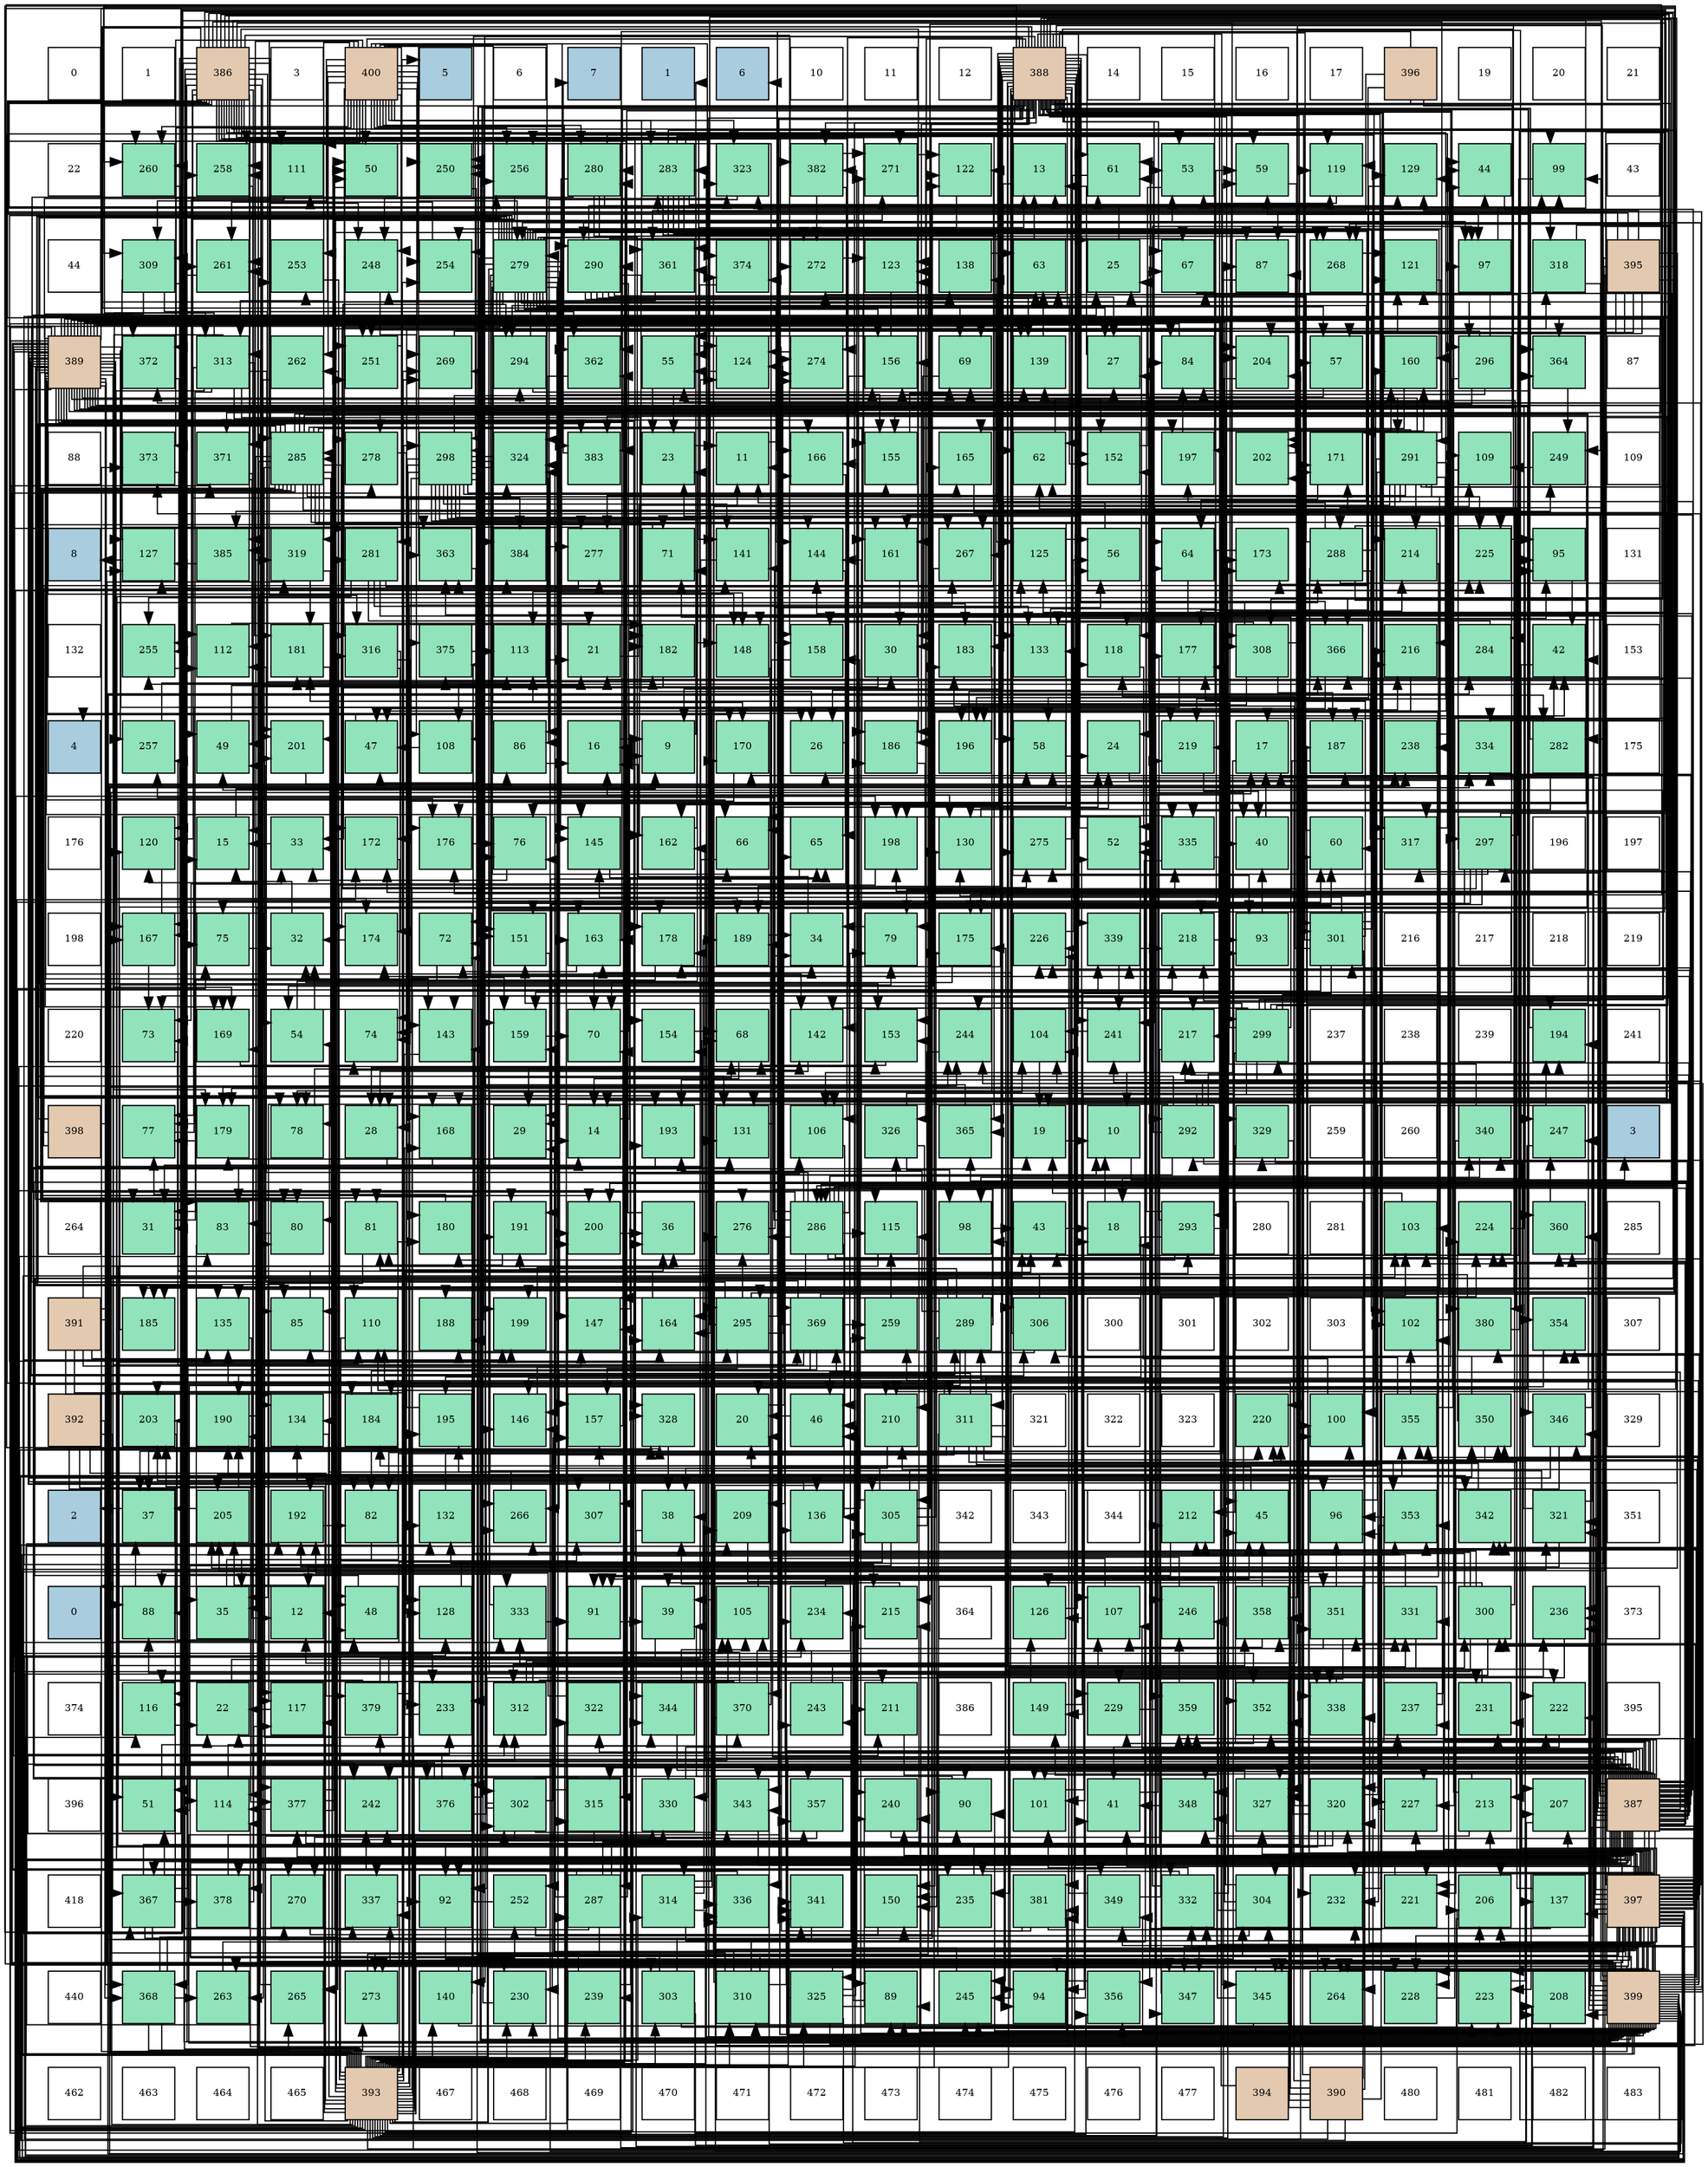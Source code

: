 digraph layout{
 rankdir=TB;
 splines=ortho;
 node [style=filled shape=square fixedsize=true width=0.6];
0[label="0", fontsize=8, fillcolor="#ffffff"];
1[label="1", fontsize=8, fillcolor="#ffffff"];
2[label="386", fontsize=8, fillcolor="#e3c9af"];
3[label="3", fontsize=8, fillcolor="#ffffff"];
4[label="400", fontsize=8, fillcolor="#e3c9af"];
5[label="5", fontsize=8, fillcolor="#a9ccde"];
6[label="6", fontsize=8, fillcolor="#ffffff"];
7[label="7", fontsize=8, fillcolor="#a9ccde"];
8[label="1", fontsize=8, fillcolor="#a9ccde"];
9[label="6", fontsize=8, fillcolor="#a9ccde"];
10[label="10", fontsize=8, fillcolor="#ffffff"];
11[label="11", fontsize=8, fillcolor="#ffffff"];
12[label="12", fontsize=8, fillcolor="#ffffff"];
13[label="388", fontsize=8, fillcolor="#e3c9af"];
14[label="14", fontsize=8, fillcolor="#ffffff"];
15[label="15", fontsize=8, fillcolor="#ffffff"];
16[label="16", fontsize=8, fillcolor="#ffffff"];
17[label="17", fontsize=8, fillcolor="#ffffff"];
18[label="396", fontsize=8, fillcolor="#e3c9af"];
19[label="19", fontsize=8, fillcolor="#ffffff"];
20[label="20", fontsize=8, fillcolor="#ffffff"];
21[label="21", fontsize=8, fillcolor="#ffffff"];
22[label="22", fontsize=8, fillcolor="#ffffff"];
23[label="260", fontsize=8, fillcolor="#91e3bb"];
24[label="258", fontsize=8, fillcolor="#91e3bb"];
25[label="111", fontsize=8, fillcolor="#91e3bb"];
26[label="50", fontsize=8, fillcolor="#91e3bb"];
27[label="250", fontsize=8, fillcolor="#91e3bb"];
28[label="256", fontsize=8, fillcolor="#91e3bb"];
29[label="280", fontsize=8, fillcolor="#91e3bb"];
30[label="283", fontsize=8, fillcolor="#91e3bb"];
31[label="323", fontsize=8, fillcolor="#91e3bb"];
32[label="382", fontsize=8, fillcolor="#91e3bb"];
33[label="271", fontsize=8, fillcolor="#91e3bb"];
34[label="122", fontsize=8, fillcolor="#91e3bb"];
35[label="13", fontsize=8, fillcolor="#91e3bb"];
36[label="61", fontsize=8, fillcolor="#91e3bb"];
37[label="53", fontsize=8, fillcolor="#91e3bb"];
38[label="59", fontsize=8, fillcolor="#91e3bb"];
39[label="119", fontsize=8, fillcolor="#91e3bb"];
40[label="129", fontsize=8, fillcolor="#91e3bb"];
41[label="44", fontsize=8, fillcolor="#91e3bb"];
42[label="99", fontsize=8, fillcolor="#91e3bb"];
43[label="43", fontsize=8, fillcolor="#ffffff"];
44[label="44", fontsize=8, fillcolor="#ffffff"];
45[label="309", fontsize=8, fillcolor="#91e3bb"];
46[label="261", fontsize=8, fillcolor="#91e3bb"];
47[label="253", fontsize=8, fillcolor="#91e3bb"];
48[label="248", fontsize=8, fillcolor="#91e3bb"];
49[label="254", fontsize=8, fillcolor="#91e3bb"];
50[label="279", fontsize=8, fillcolor="#91e3bb"];
51[label="290", fontsize=8, fillcolor="#91e3bb"];
52[label="361", fontsize=8, fillcolor="#91e3bb"];
53[label="374", fontsize=8, fillcolor="#91e3bb"];
54[label="272", fontsize=8, fillcolor="#91e3bb"];
55[label="123", fontsize=8, fillcolor="#91e3bb"];
56[label="138", fontsize=8, fillcolor="#91e3bb"];
57[label="63", fontsize=8, fillcolor="#91e3bb"];
58[label="25", fontsize=8, fillcolor="#91e3bb"];
59[label="67", fontsize=8, fillcolor="#91e3bb"];
60[label="87", fontsize=8, fillcolor="#91e3bb"];
61[label="268", fontsize=8, fillcolor="#91e3bb"];
62[label="121", fontsize=8, fillcolor="#91e3bb"];
63[label="97", fontsize=8, fillcolor="#91e3bb"];
64[label="318", fontsize=8, fillcolor="#91e3bb"];
65[label="395", fontsize=8, fillcolor="#e3c9af"];
66[label="389", fontsize=8, fillcolor="#e3c9af"];
67[label="372", fontsize=8, fillcolor="#91e3bb"];
68[label="313", fontsize=8, fillcolor="#91e3bb"];
69[label="262", fontsize=8, fillcolor="#91e3bb"];
70[label="251", fontsize=8, fillcolor="#91e3bb"];
71[label="269", fontsize=8, fillcolor="#91e3bb"];
72[label="294", fontsize=8, fillcolor="#91e3bb"];
73[label="362", fontsize=8, fillcolor="#91e3bb"];
74[label="55", fontsize=8, fillcolor="#91e3bb"];
75[label="124", fontsize=8, fillcolor="#91e3bb"];
76[label="274", fontsize=8, fillcolor="#91e3bb"];
77[label="156", fontsize=8, fillcolor="#91e3bb"];
78[label="69", fontsize=8, fillcolor="#91e3bb"];
79[label="139", fontsize=8, fillcolor="#91e3bb"];
80[label="27", fontsize=8, fillcolor="#91e3bb"];
81[label="84", fontsize=8, fillcolor="#91e3bb"];
82[label="204", fontsize=8, fillcolor="#91e3bb"];
83[label="57", fontsize=8, fillcolor="#91e3bb"];
84[label="160", fontsize=8, fillcolor="#91e3bb"];
85[label="296", fontsize=8, fillcolor="#91e3bb"];
86[label="364", fontsize=8, fillcolor="#91e3bb"];
87[label="87", fontsize=8, fillcolor="#ffffff"];
88[label="88", fontsize=8, fillcolor="#ffffff"];
89[label="373", fontsize=8, fillcolor="#91e3bb"];
90[label="371", fontsize=8, fillcolor="#91e3bb"];
91[label="285", fontsize=8, fillcolor="#91e3bb"];
92[label="278", fontsize=8, fillcolor="#91e3bb"];
93[label="298", fontsize=8, fillcolor="#91e3bb"];
94[label="324", fontsize=8, fillcolor="#91e3bb"];
95[label="383", fontsize=8, fillcolor="#91e3bb"];
96[label="23", fontsize=8, fillcolor="#91e3bb"];
97[label="11", fontsize=8, fillcolor="#91e3bb"];
98[label="166", fontsize=8, fillcolor="#91e3bb"];
99[label="155", fontsize=8, fillcolor="#91e3bb"];
100[label="165", fontsize=8, fillcolor="#91e3bb"];
101[label="62", fontsize=8, fillcolor="#91e3bb"];
102[label="152", fontsize=8, fillcolor="#91e3bb"];
103[label="197", fontsize=8, fillcolor="#91e3bb"];
104[label="202", fontsize=8, fillcolor="#91e3bb"];
105[label="171", fontsize=8, fillcolor="#91e3bb"];
106[label="291", fontsize=8, fillcolor="#91e3bb"];
107[label="109", fontsize=8, fillcolor="#91e3bb"];
108[label="249", fontsize=8, fillcolor="#91e3bb"];
109[label="109", fontsize=8, fillcolor="#ffffff"];
110[label="8", fontsize=8, fillcolor="#a9ccde"];
111[label="127", fontsize=8, fillcolor="#91e3bb"];
112[label="385", fontsize=8, fillcolor="#91e3bb"];
113[label="319", fontsize=8, fillcolor="#91e3bb"];
114[label="281", fontsize=8, fillcolor="#91e3bb"];
115[label="363", fontsize=8, fillcolor="#91e3bb"];
116[label="384", fontsize=8, fillcolor="#91e3bb"];
117[label="277", fontsize=8, fillcolor="#91e3bb"];
118[label="71", fontsize=8, fillcolor="#91e3bb"];
119[label="141", fontsize=8, fillcolor="#91e3bb"];
120[label="144", fontsize=8, fillcolor="#91e3bb"];
121[label="161", fontsize=8, fillcolor="#91e3bb"];
122[label="267", fontsize=8, fillcolor="#91e3bb"];
123[label="125", fontsize=8, fillcolor="#91e3bb"];
124[label="56", fontsize=8, fillcolor="#91e3bb"];
125[label="64", fontsize=8, fillcolor="#91e3bb"];
126[label="173", fontsize=8, fillcolor="#91e3bb"];
127[label="288", fontsize=8, fillcolor="#91e3bb"];
128[label="214", fontsize=8, fillcolor="#91e3bb"];
129[label="225", fontsize=8, fillcolor="#91e3bb"];
130[label="95", fontsize=8, fillcolor="#91e3bb"];
131[label="131", fontsize=8, fillcolor="#ffffff"];
132[label="132", fontsize=8, fillcolor="#ffffff"];
133[label="255", fontsize=8, fillcolor="#91e3bb"];
134[label="112", fontsize=8, fillcolor="#91e3bb"];
135[label="181", fontsize=8, fillcolor="#91e3bb"];
136[label="316", fontsize=8, fillcolor="#91e3bb"];
137[label="375", fontsize=8, fillcolor="#91e3bb"];
138[label="113", fontsize=8, fillcolor="#91e3bb"];
139[label="21", fontsize=8, fillcolor="#91e3bb"];
140[label="182", fontsize=8, fillcolor="#91e3bb"];
141[label="148", fontsize=8, fillcolor="#91e3bb"];
142[label="158", fontsize=8, fillcolor="#91e3bb"];
143[label="30", fontsize=8, fillcolor="#91e3bb"];
144[label="183", fontsize=8, fillcolor="#91e3bb"];
145[label="133", fontsize=8, fillcolor="#91e3bb"];
146[label="118", fontsize=8, fillcolor="#91e3bb"];
147[label="177", fontsize=8, fillcolor="#91e3bb"];
148[label="308", fontsize=8, fillcolor="#91e3bb"];
149[label="366", fontsize=8, fillcolor="#91e3bb"];
150[label="216", fontsize=8, fillcolor="#91e3bb"];
151[label="284", fontsize=8, fillcolor="#91e3bb"];
152[label="42", fontsize=8, fillcolor="#91e3bb"];
153[label="153", fontsize=8, fillcolor="#ffffff"];
154[label="4", fontsize=8, fillcolor="#a9ccde"];
155[label="257", fontsize=8, fillcolor="#91e3bb"];
156[label="49", fontsize=8, fillcolor="#91e3bb"];
157[label="201", fontsize=8, fillcolor="#91e3bb"];
158[label="47", fontsize=8, fillcolor="#91e3bb"];
159[label="108", fontsize=8, fillcolor="#91e3bb"];
160[label="86", fontsize=8, fillcolor="#91e3bb"];
161[label="16", fontsize=8, fillcolor="#91e3bb"];
162[label="9", fontsize=8, fillcolor="#91e3bb"];
163[label="170", fontsize=8, fillcolor="#91e3bb"];
164[label="26", fontsize=8, fillcolor="#91e3bb"];
165[label="186", fontsize=8, fillcolor="#91e3bb"];
166[label="196", fontsize=8, fillcolor="#91e3bb"];
167[label="58", fontsize=8, fillcolor="#91e3bb"];
168[label="24", fontsize=8, fillcolor="#91e3bb"];
169[label="219", fontsize=8, fillcolor="#91e3bb"];
170[label="17", fontsize=8, fillcolor="#91e3bb"];
171[label="187", fontsize=8, fillcolor="#91e3bb"];
172[label="238", fontsize=8, fillcolor="#91e3bb"];
173[label="334", fontsize=8, fillcolor="#91e3bb"];
174[label="282", fontsize=8, fillcolor="#91e3bb"];
175[label="175", fontsize=8, fillcolor="#ffffff"];
176[label="176", fontsize=8, fillcolor="#ffffff"];
177[label="120", fontsize=8, fillcolor="#91e3bb"];
178[label="15", fontsize=8, fillcolor="#91e3bb"];
179[label="33", fontsize=8, fillcolor="#91e3bb"];
180[label="172", fontsize=8, fillcolor="#91e3bb"];
181[label="176", fontsize=8, fillcolor="#91e3bb"];
182[label="76", fontsize=8, fillcolor="#91e3bb"];
183[label="145", fontsize=8, fillcolor="#91e3bb"];
184[label="162", fontsize=8, fillcolor="#91e3bb"];
185[label="66", fontsize=8, fillcolor="#91e3bb"];
186[label="65", fontsize=8, fillcolor="#91e3bb"];
187[label="198", fontsize=8, fillcolor="#91e3bb"];
188[label="130", fontsize=8, fillcolor="#91e3bb"];
189[label="275", fontsize=8, fillcolor="#91e3bb"];
190[label="52", fontsize=8, fillcolor="#91e3bb"];
191[label="335", fontsize=8, fillcolor="#91e3bb"];
192[label="40", fontsize=8, fillcolor="#91e3bb"];
193[label="60", fontsize=8, fillcolor="#91e3bb"];
194[label="317", fontsize=8, fillcolor="#91e3bb"];
195[label="297", fontsize=8, fillcolor="#91e3bb"];
196[label="196", fontsize=8, fillcolor="#ffffff"];
197[label="197", fontsize=8, fillcolor="#ffffff"];
198[label="198", fontsize=8, fillcolor="#ffffff"];
199[label="167", fontsize=8, fillcolor="#91e3bb"];
200[label="75", fontsize=8, fillcolor="#91e3bb"];
201[label="32", fontsize=8, fillcolor="#91e3bb"];
202[label="174", fontsize=8, fillcolor="#91e3bb"];
203[label="72", fontsize=8, fillcolor="#91e3bb"];
204[label="151", fontsize=8, fillcolor="#91e3bb"];
205[label="163", fontsize=8, fillcolor="#91e3bb"];
206[label="178", fontsize=8, fillcolor="#91e3bb"];
207[label="189", fontsize=8, fillcolor="#91e3bb"];
208[label="34", fontsize=8, fillcolor="#91e3bb"];
209[label="79", fontsize=8, fillcolor="#91e3bb"];
210[label="175", fontsize=8, fillcolor="#91e3bb"];
211[label="226", fontsize=8, fillcolor="#91e3bb"];
212[label="339", fontsize=8, fillcolor="#91e3bb"];
213[label="218", fontsize=8, fillcolor="#91e3bb"];
214[label="93", fontsize=8, fillcolor="#91e3bb"];
215[label="301", fontsize=8, fillcolor="#91e3bb"];
216[label="216", fontsize=8, fillcolor="#ffffff"];
217[label="217", fontsize=8, fillcolor="#ffffff"];
218[label="218", fontsize=8, fillcolor="#ffffff"];
219[label="219", fontsize=8, fillcolor="#ffffff"];
220[label="220", fontsize=8, fillcolor="#ffffff"];
221[label="73", fontsize=8, fillcolor="#91e3bb"];
222[label="169", fontsize=8, fillcolor="#91e3bb"];
223[label="54", fontsize=8, fillcolor="#91e3bb"];
224[label="74", fontsize=8, fillcolor="#91e3bb"];
225[label="143", fontsize=8, fillcolor="#91e3bb"];
226[label="159", fontsize=8, fillcolor="#91e3bb"];
227[label="70", fontsize=8, fillcolor="#91e3bb"];
228[label="154", fontsize=8, fillcolor="#91e3bb"];
229[label="68", fontsize=8, fillcolor="#91e3bb"];
230[label="142", fontsize=8, fillcolor="#91e3bb"];
231[label="153", fontsize=8, fillcolor="#91e3bb"];
232[label="244", fontsize=8, fillcolor="#91e3bb"];
233[label="104", fontsize=8, fillcolor="#91e3bb"];
234[label="241", fontsize=8, fillcolor="#91e3bb"];
235[label="217", fontsize=8, fillcolor="#91e3bb"];
236[label="299", fontsize=8, fillcolor="#91e3bb"];
237[label="237", fontsize=8, fillcolor="#ffffff"];
238[label="238", fontsize=8, fillcolor="#ffffff"];
239[label="239", fontsize=8, fillcolor="#ffffff"];
240[label="194", fontsize=8, fillcolor="#91e3bb"];
241[label="241", fontsize=8, fillcolor="#ffffff"];
242[label="398", fontsize=8, fillcolor="#e3c9af"];
243[label="77", fontsize=8, fillcolor="#91e3bb"];
244[label="179", fontsize=8, fillcolor="#91e3bb"];
245[label="78", fontsize=8, fillcolor="#91e3bb"];
246[label="28", fontsize=8, fillcolor="#91e3bb"];
247[label="168", fontsize=8, fillcolor="#91e3bb"];
248[label="29", fontsize=8, fillcolor="#91e3bb"];
249[label="14", fontsize=8, fillcolor="#91e3bb"];
250[label="193", fontsize=8, fillcolor="#91e3bb"];
251[label="131", fontsize=8, fillcolor="#91e3bb"];
252[label="106", fontsize=8, fillcolor="#91e3bb"];
253[label="326", fontsize=8, fillcolor="#91e3bb"];
254[label="365", fontsize=8, fillcolor="#91e3bb"];
255[label="19", fontsize=8, fillcolor="#91e3bb"];
256[label="10", fontsize=8, fillcolor="#91e3bb"];
257[label="292", fontsize=8, fillcolor="#91e3bb"];
258[label="329", fontsize=8, fillcolor="#91e3bb"];
259[label="259", fontsize=8, fillcolor="#ffffff"];
260[label="260", fontsize=8, fillcolor="#ffffff"];
261[label="340", fontsize=8, fillcolor="#91e3bb"];
262[label="247", fontsize=8, fillcolor="#91e3bb"];
263[label="3", fontsize=8, fillcolor="#a9ccde"];
264[label="264", fontsize=8, fillcolor="#ffffff"];
265[label="31", fontsize=8, fillcolor="#91e3bb"];
266[label="83", fontsize=8, fillcolor="#91e3bb"];
267[label="80", fontsize=8, fillcolor="#91e3bb"];
268[label="81", fontsize=8, fillcolor="#91e3bb"];
269[label="180", fontsize=8, fillcolor="#91e3bb"];
270[label="191", fontsize=8, fillcolor="#91e3bb"];
271[label="200", fontsize=8, fillcolor="#91e3bb"];
272[label="36", fontsize=8, fillcolor="#91e3bb"];
273[label="276", fontsize=8, fillcolor="#91e3bb"];
274[label="286", fontsize=8, fillcolor="#91e3bb"];
275[label="115", fontsize=8, fillcolor="#91e3bb"];
276[label="98", fontsize=8, fillcolor="#91e3bb"];
277[label="43", fontsize=8, fillcolor="#91e3bb"];
278[label="18", fontsize=8, fillcolor="#91e3bb"];
279[label="293", fontsize=8, fillcolor="#91e3bb"];
280[label="280", fontsize=8, fillcolor="#ffffff"];
281[label="281", fontsize=8, fillcolor="#ffffff"];
282[label="103", fontsize=8, fillcolor="#91e3bb"];
283[label="224", fontsize=8, fillcolor="#91e3bb"];
284[label="360", fontsize=8, fillcolor="#91e3bb"];
285[label="285", fontsize=8, fillcolor="#ffffff"];
286[label="391", fontsize=8, fillcolor="#e3c9af"];
287[label="185", fontsize=8, fillcolor="#91e3bb"];
288[label="135", fontsize=8, fillcolor="#91e3bb"];
289[label="85", fontsize=8, fillcolor="#91e3bb"];
290[label="110", fontsize=8, fillcolor="#91e3bb"];
291[label="188", fontsize=8, fillcolor="#91e3bb"];
292[label="199", fontsize=8, fillcolor="#91e3bb"];
293[label="147", fontsize=8, fillcolor="#91e3bb"];
294[label="164", fontsize=8, fillcolor="#91e3bb"];
295[label="295", fontsize=8, fillcolor="#91e3bb"];
296[label="369", fontsize=8, fillcolor="#91e3bb"];
297[label="259", fontsize=8, fillcolor="#91e3bb"];
298[label="289", fontsize=8, fillcolor="#91e3bb"];
299[label="306", fontsize=8, fillcolor="#91e3bb"];
300[label="300", fontsize=8, fillcolor="#ffffff"];
301[label="301", fontsize=8, fillcolor="#ffffff"];
302[label="302", fontsize=8, fillcolor="#ffffff"];
303[label="303", fontsize=8, fillcolor="#ffffff"];
304[label="102", fontsize=8, fillcolor="#91e3bb"];
305[label="380", fontsize=8, fillcolor="#91e3bb"];
306[label="354", fontsize=8, fillcolor="#91e3bb"];
307[label="307", fontsize=8, fillcolor="#ffffff"];
308[label="392", fontsize=8, fillcolor="#e3c9af"];
309[label="203", fontsize=8, fillcolor="#91e3bb"];
310[label="190", fontsize=8, fillcolor="#91e3bb"];
311[label="134", fontsize=8, fillcolor="#91e3bb"];
312[label="184", fontsize=8, fillcolor="#91e3bb"];
313[label="195", fontsize=8, fillcolor="#91e3bb"];
314[label="146", fontsize=8, fillcolor="#91e3bb"];
315[label="157", fontsize=8, fillcolor="#91e3bb"];
316[label="328", fontsize=8, fillcolor="#91e3bb"];
317[label="20", fontsize=8, fillcolor="#91e3bb"];
318[label="46", fontsize=8, fillcolor="#91e3bb"];
319[label="210", fontsize=8, fillcolor="#91e3bb"];
320[label="311", fontsize=8, fillcolor="#91e3bb"];
321[label="321", fontsize=8, fillcolor="#ffffff"];
322[label="322", fontsize=8, fillcolor="#ffffff"];
323[label="323", fontsize=8, fillcolor="#ffffff"];
324[label="220", fontsize=8, fillcolor="#91e3bb"];
325[label="100", fontsize=8, fillcolor="#91e3bb"];
326[label="355", fontsize=8, fillcolor="#91e3bb"];
327[label="350", fontsize=8, fillcolor="#91e3bb"];
328[label="346", fontsize=8, fillcolor="#91e3bb"];
329[label="329", fontsize=8, fillcolor="#ffffff"];
330[label="2", fontsize=8, fillcolor="#a9ccde"];
331[label="37", fontsize=8, fillcolor="#91e3bb"];
332[label="205", fontsize=8, fillcolor="#91e3bb"];
333[label="192", fontsize=8, fillcolor="#91e3bb"];
334[label="82", fontsize=8, fillcolor="#91e3bb"];
335[label="132", fontsize=8, fillcolor="#91e3bb"];
336[label="266", fontsize=8, fillcolor="#91e3bb"];
337[label="307", fontsize=8, fillcolor="#91e3bb"];
338[label="38", fontsize=8, fillcolor="#91e3bb"];
339[label="209", fontsize=8, fillcolor="#91e3bb"];
340[label="136", fontsize=8, fillcolor="#91e3bb"];
341[label="305", fontsize=8, fillcolor="#91e3bb"];
342[label="342", fontsize=8, fillcolor="#ffffff"];
343[label="343", fontsize=8, fillcolor="#ffffff"];
344[label="344", fontsize=8, fillcolor="#ffffff"];
345[label="212", fontsize=8, fillcolor="#91e3bb"];
346[label="45", fontsize=8, fillcolor="#91e3bb"];
347[label="96", fontsize=8, fillcolor="#91e3bb"];
348[label="353", fontsize=8, fillcolor="#91e3bb"];
349[label="342", fontsize=8, fillcolor="#91e3bb"];
350[label="321", fontsize=8, fillcolor="#91e3bb"];
351[label="351", fontsize=8, fillcolor="#ffffff"];
352[label="0", fontsize=8, fillcolor="#a9ccde"];
353[label="88", fontsize=8, fillcolor="#91e3bb"];
354[label="35", fontsize=8, fillcolor="#91e3bb"];
355[label="12", fontsize=8, fillcolor="#91e3bb"];
356[label="48", fontsize=8, fillcolor="#91e3bb"];
357[label="128", fontsize=8, fillcolor="#91e3bb"];
358[label="333", fontsize=8, fillcolor="#91e3bb"];
359[label="91", fontsize=8, fillcolor="#91e3bb"];
360[label="39", fontsize=8, fillcolor="#91e3bb"];
361[label="105", fontsize=8, fillcolor="#91e3bb"];
362[label="234", fontsize=8, fillcolor="#91e3bb"];
363[label="215", fontsize=8, fillcolor="#91e3bb"];
364[label="364", fontsize=8, fillcolor="#ffffff"];
365[label="126", fontsize=8, fillcolor="#91e3bb"];
366[label="107", fontsize=8, fillcolor="#91e3bb"];
367[label="246", fontsize=8, fillcolor="#91e3bb"];
368[label="358", fontsize=8, fillcolor="#91e3bb"];
369[label="351", fontsize=8, fillcolor="#91e3bb"];
370[label="331", fontsize=8, fillcolor="#91e3bb"];
371[label="300", fontsize=8, fillcolor="#91e3bb"];
372[label="236", fontsize=8, fillcolor="#91e3bb"];
373[label="373", fontsize=8, fillcolor="#ffffff"];
374[label="374", fontsize=8, fillcolor="#ffffff"];
375[label="116", fontsize=8, fillcolor="#91e3bb"];
376[label="22", fontsize=8, fillcolor="#91e3bb"];
377[label="117", fontsize=8, fillcolor="#91e3bb"];
378[label="379", fontsize=8, fillcolor="#91e3bb"];
379[label="233", fontsize=8, fillcolor="#91e3bb"];
380[label="312", fontsize=8, fillcolor="#91e3bb"];
381[label="322", fontsize=8, fillcolor="#91e3bb"];
382[label="344", fontsize=8, fillcolor="#91e3bb"];
383[label="370", fontsize=8, fillcolor="#91e3bb"];
384[label="243", fontsize=8, fillcolor="#91e3bb"];
385[label="211", fontsize=8, fillcolor="#91e3bb"];
386[label="386", fontsize=8, fillcolor="#ffffff"];
387[label="149", fontsize=8, fillcolor="#91e3bb"];
388[label="229", fontsize=8, fillcolor="#91e3bb"];
389[label="359", fontsize=8, fillcolor="#91e3bb"];
390[label="352", fontsize=8, fillcolor="#91e3bb"];
391[label="338", fontsize=8, fillcolor="#91e3bb"];
392[label="237", fontsize=8, fillcolor="#91e3bb"];
393[label="231", fontsize=8, fillcolor="#91e3bb"];
394[label="222", fontsize=8, fillcolor="#91e3bb"];
395[label="395", fontsize=8, fillcolor="#ffffff"];
396[label="396", fontsize=8, fillcolor="#ffffff"];
397[label="51", fontsize=8, fillcolor="#91e3bb"];
398[label="114", fontsize=8, fillcolor="#91e3bb"];
399[label="377", fontsize=8, fillcolor="#91e3bb"];
400[label="242", fontsize=8, fillcolor="#91e3bb"];
401[label="376", fontsize=8, fillcolor="#91e3bb"];
402[label="302", fontsize=8, fillcolor="#91e3bb"];
403[label="315", fontsize=8, fillcolor="#91e3bb"];
404[label="330", fontsize=8, fillcolor="#91e3bb"];
405[label="343", fontsize=8, fillcolor="#91e3bb"];
406[label="357", fontsize=8, fillcolor="#91e3bb"];
407[label="240", fontsize=8, fillcolor="#91e3bb"];
408[label="90", fontsize=8, fillcolor="#91e3bb"];
409[label="101", fontsize=8, fillcolor="#91e3bb"];
410[label="41", fontsize=8, fillcolor="#91e3bb"];
411[label="348", fontsize=8, fillcolor="#91e3bb"];
412[label="327", fontsize=8, fillcolor="#91e3bb"];
413[label="320", fontsize=8, fillcolor="#91e3bb"];
414[label="227", fontsize=8, fillcolor="#91e3bb"];
415[label="213", fontsize=8, fillcolor="#91e3bb"];
416[label="207", fontsize=8, fillcolor="#91e3bb"];
417[label="387", fontsize=8, fillcolor="#e3c9af"];
418[label="418", fontsize=8, fillcolor="#ffffff"];
419[label="367", fontsize=8, fillcolor="#91e3bb"];
420[label="378", fontsize=8, fillcolor="#91e3bb"];
421[label="270", fontsize=8, fillcolor="#91e3bb"];
422[label="337", fontsize=8, fillcolor="#91e3bb"];
423[label="92", fontsize=8, fillcolor="#91e3bb"];
424[label="252", fontsize=8, fillcolor="#91e3bb"];
425[label="287", fontsize=8, fillcolor="#91e3bb"];
426[label="314", fontsize=8, fillcolor="#91e3bb"];
427[label="336", fontsize=8, fillcolor="#91e3bb"];
428[label="341", fontsize=8, fillcolor="#91e3bb"];
429[label="150", fontsize=8, fillcolor="#91e3bb"];
430[label="235", fontsize=8, fillcolor="#91e3bb"];
431[label="381", fontsize=8, fillcolor="#91e3bb"];
432[label="349", fontsize=8, fillcolor="#91e3bb"];
433[label="332", fontsize=8, fillcolor="#91e3bb"];
434[label="304", fontsize=8, fillcolor="#91e3bb"];
435[label="232", fontsize=8, fillcolor="#91e3bb"];
436[label="221", fontsize=8, fillcolor="#91e3bb"];
437[label="206", fontsize=8, fillcolor="#91e3bb"];
438[label="137", fontsize=8, fillcolor="#91e3bb"];
439[label="397", fontsize=8, fillcolor="#e3c9af"];
440[label="440", fontsize=8, fillcolor="#ffffff"];
441[label="368", fontsize=8, fillcolor="#91e3bb"];
442[label="263", fontsize=8, fillcolor="#91e3bb"];
443[label="265", fontsize=8, fillcolor="#91e3bb"];
444[label="273", fontsize=8, fillcolor="#91e3bb"];
445[label="140", fontsize=8, fillcolor="#91e3bb"];
446[label="230", fontsize=8, fillcolor="#91e3bb"];
447[label="239", fontsize=8, fillcolor="#91e3bb"];
448[label="303", fontsize=8, fillcolor="#91e3bb"];
449[label="310", fontsize=8, fillcolor="#91e3bb"];
450[label="325", fontsize=8, fillcolor="#91e3bb"];
451[label="89", fontsize=8, fillcolor="#91e3bb"];
452[label="245", fontsize=8, fillcolor="#91e3bb"];
453[label="94", fontsize=8, fillcolor="#91e3bb"];
454[label="356", fontsize=8, fillcolor="#91e3bb"];
455[label="347", fontsize=8, fillcolor="#91e3bb"];
456[label="345", fontsize=8, fillcolor="#91e3bb"];
457[label="264", fontsize=8, fillcolor="#91e3bb"];
458[label="228", fontsize=8, fillcolor="#91e3bb"];
459[label="223", fontsize=8, fillcolor="#91e3bb"];
460[label="208", fontsize=8, fillcolor="#91e3bb"];
461[label="399", fontsize=8, fillcolor="#e3c9af"];
462[label="462", fontsize=8, fillcolor="#ffffff"];
463[label="463", fontsize=8, fillcolor="#ffffff"];
464[label="464", fontsize=8, fillcolor="#ffffff"];
465[label="465", fontsize=8, fillcolor="#ffffff"];
466[label="393", fontsize=8, fillcolor="#e3c9af"];
467[label="467", fontsize=8, fillcolor="#ffffff"];
468[label="468", fontsize=8, fillcolor="#ffffff"];
469[label="469", fontsize=8, fillcolor="#ffffff"];
470[label="470", fontsize=8, fillcolor="#ffffff"];
471[label="471", fontsize=8, fillcolor="#ffffff"];
472[label="472", fontsize=8, fillcolor="#ffffff"];
473[label="473", fontsize=8, fillcolor="#ffffff"];
474[label="474", fontsize=8, fillcolor="#ffffff"];
475[label="475", fontsize=8, fillcolor="#ffffff"];
476[label="476", fontsize=8, fillcolor="#ffffff"];
477[label="477", fontsize=8, fillcolor="#ffffff"];
478[label="394", fontsize=8, fillcolor="#e3c9af"];
479[label="390", fontsize=8, fillcolor="#e3c9af"];
480[label="480", fontsize=8, fillcolor="#ffffff"];
481[label="481", fontsize=8, fillcolor="#ffffff"];
482[label="482", fontsize=8, fillcolor="#ffffff"];
483[label="483", fontsize=8, fillcolor="#ffffff"];
edge [constraint=false, style=vis];162 -> 8;
256 -> 263;
97 -> 9;
355 -> 352;
35 -> 162;
249 -> 162;
178 -> 162;
161 -> 162;
170 -> 256;
278 -> 256;
255 -> 256;
317 -> 256;
139 -> 97;
376 -> 97;
96 -> 97;
168 -> 355;
58 -> 35;
164 -> 35;
80 -> 35;
246 -> 249;
248 -> 249;
143 -> 178;
265 -> 178;
201 -> 178;
179 -> 178;
208 -> 161;
354 -> 161;
272 -> 161;
331 -> 330;
338 -> 170;
360 -> 170;
192 -> 170;
410 -> 170;
152 -> 278;
277 -> 278;
41 -> 255;
346 -> 317;
318 -> 317;
158 -> 154;
356 -> 139;
156 -> 139;
26 -> 376;
397 -> 376;
190 -> 96;
37 -> 96;
223 -> 96;
74 -> 96;
124 -> 97;
83 -> 168;
167 -> 168;
38 -> 355;
193 -> 58;
36 -> 164;
101 -> 80;
57 -> 35;
125 -> 246;
186 -> 248;
185 -> 248;
59 -> 249;
229 -> 249;
78 -> 143;
227 -> 143;
118 -> 265;
203 -> 265;
221 -> 265;
224 -> 201;
200 -> 201;
182 -> 179;
243 -> 179;
245 -> 208;
209 -> 208;
267 -> 354;
268 -> 354;
334 -> 354;
266 -> 354;
81 -> 272;
289 -> 272;
160 -> 161;
60 -> 331;
353 -> 331;
451 -> 338;
408 -> 360;
359 -> 360;
423 -> 192;
214 -> 192;
453 -> 410;
130 -> 152;
347 -> 152;
63 -> 277;
276 -> 277;
42 -> 277;
325 -> 278;
409 -> 278;
304 -> 41;
282 -> 255;
233 -> 255;
361 -> 346;
252 -> 318;
366 -> 317;
159 -> 158;
107 -> 158;
290 -> 356;
25 -> 156;
134 -> 139;
138 -> 139;
398 -> 26;
275 -> 397;
375 -> 376;
377 -> 376;
146 -> 190;
39 -> 37;
177 -> 223;
62 -> 74;
34 -> 74;
55 -> 74;
75 -> 74;
123 -> 124;
365 -> 124;
111 -> 110;
357 -> 83;
40 -> 167;
188 -> 168;
251 -> 168;
335 -> 38;
145 -> 38;
311 -> 355;
288 -> 355;
340 -> 193;
340 -> 123;
438 -> 36;
438 -> 101;
56 -> 57;
79 -> 57;
445 -> 125;
445 -> 268;
445 -> 39;
119 -> 246;
230 -> 246;
225 -> 246;
120 -> 186;
183 -> 186;
314 -> 186;
293 -> 186;
141 -> 185;
387 -> 185;
387 -> 365;
429 -> 248;
204 -> 248;
102 -> 59;
231 -> 229;
228 -> 229;
99 -> 78;
77 -> 227;
315 -> 227;
142 -> 227;
226 -> 227;
84 -> 143;
121 -> 143;
184 -> 118;
205 -> 203;
294 -> 221;
100 -> 221;
98 -> 221;
199 -> 221;
247 -> 265;
222 -> 224;
163 -> 224;
105 -> 224;
180 -> 224;
126 -> 200;
202 -> 201;
210 -> 201;
181 -> 182;
147 -> 243;
206 -> 243;
244 -> 243;
269 -> 243;
135 -> 179;
140 -> 179;
144 -> 245;
312 -> 209;
287 -> 209;
165 -> 209;
171 -> 209;
291 -> 208;
207 -> 208;
310 -> 267;
270 -> 268;
333 -> 334;
250 -> 266;
240 -> 81;
313 -> 81;
166 -> 81;
103 -> 81;
187 -> 289;
292 -> 272;
271 -> 272;
157 -> 160;
104 -> 60;
309 -> 353;
82 -> 331;
332 -> 331;
437 -> 451;
416 -> 451;
460 -> 451;
339 -> 451;
319 -> 338;
385 -> 408;
345 -> 359;
415 -> 359;
415 -> 63;
415 -> 409;
128 -> 359;
363 -> 360;
150 -> 360;
235 -> 423;
213 -> 214;
169 -> 192;
324 -> 453;
436 -> 410;
394 -> 410;
459 -> 130;
283 -> 130;
129 -> 130;
211 -> 130;
414 -> 347;
458 -> 152;
388 -> 152;
446 -> 63;
393 -> 276;
435 -> 42;
379 -> 277;
362 -> 325;
430 -> 325;
372 -> 409;
392 -> 304;
392 -> 282;
172 -> 41;
447 -> 282;
447 -> 252;
407 -> 282;
234 -> 233;
400 -> 255;
384 -> 361;
384 -> 366;
232 -> 318;
452 -> 318;
367 -> 318;
262 -> 317;
48 -> 159;
108 -> 107;
27 -> 158;
70 -> 5;
424 -> 290;
424 -> 146;
47 -> 356;
49 -> 25;
133 -> 134;
28 -> 134;
155 -> 138;
24 -> 398;
297 -> 275;
23 -> 397;
46 -> 375;
69 -> 377;
442 -> 190;
457 -> 37;
443 -> 177;
336 -> 223;
122 -> 223;
61 -> 62;
71 -> 62;
421 -> 34;
33 -> 34;
54 -> 55;
444 -> 55;
76 -> 75;
189 -> 124;
273 -> 124;
117 -> 111;
92 -> 357;
50 -> 83;
50 -> 125;
50 -> 185;
50 -> 78;
50 -> 203;
50 -> 334;
50 -> 146;
50 -> 188;
50 -> 251;
50 -> 119;
50 -> 230;
50 -> 120;
50 -> 183;
50 -> 314;
50 -> 293;
50 -> 141;
50 -> 204;
50 -> 231;
50 -> 99;
50 -> 77;
50 -> 315;
50 -> 84;
50 -> 121;
50 -> 205;
50 -> 294;
50 -> 98;
50 -> 247;
50 -> 222;
50 -> 105;
50 -> 180;
50 -> 126;
50 -> 210;
50 -> 147;
50 -> 206;
50 -> 244;
50 -> 336;
50 -> 189;
50 -> 273;
29 -> 39;
29 -> 40;
29 -> 188;
29 -> 251;
29 -> 104;
29 -> 82;
114 -> 167;
114 -> 353;
114 -> 34;
114 -> 335;
114 -> 145;
174 -> 38;
174 -> 188;
30 -> 37;
30 -> 38;
30 -> 60;
30 -> 290;
30 -> 39;
30 -> 145;
30 -> 82;
30 -> 61;
30 -> 54;
151 -> 145;
91 -> 245;
91 -> 267;
91 -> 268;
91 -> 266;
91 -> 289;
91 -> 290;
91 -> 311;
91 -> 288;
91 -> 144;
91 -> 312;
91 -> 287;
91 -> 165;
91 -> 291;
91 -> 207;
91 -> 310;
91 -> 270;
91 -> 333;
91 -> 250;
91 -> 313;
91 -> 166;
91 -> 103;
91 -> 187;
91 -> 292;
91 -> 271;
91 -> 309;
91 -> 332;
274 -> 58;
274 -> 78;
274 -> 182;
274 -> 134;
274 -> 275;
274 -> 62;
274 -> 340;
274 -> 79;
274 -> 100;
274 -> 135;
274 -> 287;
274 -> 171;
274 -> 47;
274 -> 155;
274 -> 273;
425 -> 26;
425 -> 268;
425 -> 275;
425 -> 340;
425 -> 438;
425 -> 47;
425 -> 444;
127 -> 193;
127 -> 59;
127 -> 56;
127 -> 226;
127 -> 84;
127 -> 181;
127 -> 244;
127 -> 166;
298 -> 193;
298 -> 398;
298 -> 377;
298 -> 119;
298 -> 120;
298 -> 293;
298 -> 429;
298 -> 310;
298 -> 270;
298 -> 250;
51 -> 58;
51 -> 164;
51 -> 80;
51 -> 36;
51 -> 101;
51 -> 57;
51 -> 59;
51 -> 123;
51 -> 79;
51 -> 102;
51 -> 228;
106 -> 58;
106 -> 101;
106 -> 182;
106 -> 315;
106 -> 294;
106 -> 100;
106 -> 144;
106 -> 312;
106 -> 319;
106 -> 128;
106 -> 150;
106 -> 129;
106 -> 172;
106 -> 234;
257 -> 36;
257 -> 289;
257 -> 105;
257 -> 206;
257 -> 240;
257 -> 416;
257 -> 339;
257 -> 150;
279 -> 80;
279 -> 126;
279 -> 147;
279 -> 269;
279 -> 313;
72 -> 56;
72 -> 79;
295 -> 123;
295 -> 79;
295 -> 315;
295 -> 103;
295 -> 23;
295 -> 61;
295 -> 273;
85 -> 57;
85 -> 78;
85 -> 77;
85 -> 294;
85 -> 312;
195 -> 107;
195 -> 445;
195 -> 225;
195 -> 270;
195 -> 385;
195 -> 70;
195 -> 424;
195 -> 54;
195 -> 189;
93 -> 203;
93 -> 119;
93 -> 225;
93 -> 120;
93 -> 183;
93 -> 141;
93 -> 204;
93 -> 99;
93 -> 77;
93 -> 142;
93 -> 226;
93 -> 121;
93 -> 184;
93 -> 205;
93 -> 100;
93 -> 247;
93 -> 163;
93 -> 206;
93 -> 269;
93 -> 122;
236 -> 156;
236 -> 118;
236 -> 334;
236 -> 266;
236 -> 55;
236 -> 365;
236 -> 230;
236 -> 314;
236 -> 429;
236 -> 204;
236 -> 250;
236 -> 133;
371 -> 182;
371 -> 365;
371 -> 225;
371 -> 429;
371 -> 105;
371 -> 336;
371 -> 273;
215 -> 267;
215 -> 138;
215 -> 146;
215 -> 183;
215 -> 387;
215 -> 333;
215 -> 49;
215 -> 28;
215 -> 457;
215 -> 33;
402 -> 229;
402 -> 314;
402 -> 315;
402 -> 163;
402 -> 181;
402 -> 443;
448 -> 314;
448 -> 437;
448 -> 460;
448 -> 363;
448 -> 459;
434 -> 387;
434 -> 429;
434 -> 84;
434 -> 147;
341 -> 397;
341 -> 190;
341 -> 231;
341 -> 142;
341 -> 226;
341 -> 210;
341 -> 157;
341 -> 122;
299 -> 228;
299 -> 205;
299 -> 291;
337 -> 99;
148 -> 77;
148 -> 142;
148 -> 84;
148 -> 171;
148 -> 166;
45 -> 118;
45 -> 98;
45 -> 199;
45 -> 157;
449 -> 107;
449 -> 205;
449 -> 291;
449 -> 385;
449 -> 362;
449 -> 372;
320 -> 203;
320 -> 408;
320 -> 42;
320 -> 415;
320 -> 150;
320 -> 324;
320 -> 394;
320 -> 414;
320 -> 446;
320 -> 447;
320 -> 452;
380 -> 98;
380 -> 207;
380 -> 385;
68 -> 200;
68 -> 177;
68 -> 199;
68 -> 222;
68 -> 202;
68 -> 244;
68 -> 135;
68 -> 140;
68 -> 157;
426 -> 105;
426 -> 460;
426 -> 339;
426 -> 150;
426 -> 108;
403 -> 408;
403 -> 180;
403 -> 313;
136 -> 180;
136 -> 202;
136 -> 181;
136 -> 140;
194 -> 147;
194 -> 269;
64 -> 244;
64 -> 108;
113 -> 135;
113 -> 157;
413 -> 356;
413 -> 144;
413 -> 171;
413 -> 250;
413 -> 240;
413 -> 292;
350 -> 171;
350 -> 270;
350 -> 333;
350 -> 240;
381 -> 333;
31 -> 160;
94 -> 160;
450 -> 416;
450 -> 458;
450 -> 393;
450 -> 392;
450 -> 407;
450 -> 384;
450 -> 232;
253 -> 214;
253 -> 276;
253 -> 319;
412 -> 338;
316 -> 338;
258 -> 345;
258 -> 324;
258 -> 394;
404 -> 345;
370 -> 345;
370 -> 430;
433 -> 63;
433 -> 409;
433 -> 128;
433 -> 430;
358 -> 359;
358 -> 233;
173 -> 363;
191 -> 252;
191 -> 235;
427 -> 423;
422 -> 423;
391 -> 423;
212 -> 213;
212 -> 234;
261 -> 276;
261 -> 169;
261 -> 436;
428 -> 192;
349 -> 324;
405 -> 453;
382 -> 453;
382 -> 361;
456 -> 453;
456 -> 452;
456 -> 367;
328 -> 436;
328 -> 414;
328 -> 262;
455 -> 394;
411 -> 410;
432 -> 283;
432 -> 211;
327 -> 325;
327 -> 283;
327 -> 211;
369 -> 347;
369 -> 388;
369 -> 33;
390 -> 388;
348 -> 435;
306 -> 379;
326 -> 41;
326 -> 304;
326 -> 233;
454 -> 400;
406 -> 400;
368 -> 346;
368 -> 366;
368 -> 146;
389 -> 367;
284 -> 262;
52 -> 48;
73 -> 159;
115 -> 159;
86 -> 108;
254 -> 27;
149 -> 158;
419 -> 290;
419 -> 39;
419 -> 34;
419 -> 71;
441 -> 356;
441 -> 442;
441 -> 443;
441 -> 421;
441 -> 444;
296 -> 156;
296 -> 25;
296 -> 375;
296 -> 155;
296 -> 297;
296 -> 336;
296 -> 76;
383 -> 25;
383 -> 375;
383 -> 297;
383 -> 69;
383 -> 442;
383 -> 421;
90 -> 156;
90 -> 134;
67 -> 133;
67 -> 155;
89 -> 133;
53 -> 138;
137 -> 138;
401 -> 37;
401 -> 24;
401 -> 46;
401 -> 336;
399 -> 26;
399 -> 190;
399 -> 398;
399 -> 61;
399 -> 33;
420 -> 397;
420 -> 377;
420 -> 54;
378 -> 177;
378 -> 75;
378 -> 122;
378 -> 76;
305 -> 75;
305 -> 61;
431 -> 62;
431 -> 55;
431 -> 76;
32 -> 33;
32 -> 54;
32 -> 76;
95 -> 7;
116 -> 117;
112 -> 111;
2 -> 80;
2 -> 41;
2 -> 63;
2 -> 42;
2 -> 252;
2 -> 177;
2 -> 75;
2 -> 99;
2 -> 142;
2 -> 121;
2 -> 199;
2 -> 140;
2 -> 287;
2 -> 165;
2 -> 169;
2 -> 211;
2 -> 379;
2 -> 400;
2 -> 232;
2 -> 48;
2 -> 274;
2 -> 127;
2 -> 106;
2 -> 295;
2 -> 85;
2 -> 337;
2 -> 148;
2 -> 64;
2 -> 113;
2 -> 253;
2 -> 316;
2 -> 358;
2 -> 191;
2 -> 422;
2 -> 212;
2 -> 73;
2 -> 115;
2 -> 86;
2 -> 254;
2 -> 149;
2 -> 296;
2 -> 401;
2 -> 399;
2 -> 420;
2 -> 116;
2 -> 112;
417 -> 164;
417 -> 346;
417 -> 200;
417 -> 347;
417 -> 409;
417 -> 282;
417 -> 233;
417 -> 361;
417 -> 252;
417 -> 366;
417 -> 120;
417 -> 293;
417 -> 141;
417 -> 102;
417 -> 231;
417 -> 121;
417 -> 184;
417 -> 98;
417 -> 247;
417 -> 222;
417 -> 163;
417 -> 180;
417 -> 202;
417 -> 210;
417 -> 135;
417 -> 207;
417 -> 310;
417 -> 103;
417 -> 187;
417 -> 271;
417 -> 437;
417 -> 235;
417 -> 213;
417 -> 459;
417 -> 283;
417 -> 129;
417 -> 211;
417 -> 414;
417 -> 458;
417 -> 446;
417 -> 393;
417 -> 435;
417 -> 372;
417 -> 172;
417 -> 407;
417 -> 234;
417 -> 400;
417 -> 452;
417 -> 27;
417 -> 274;
417 -> 127;
417 -> 257;
417 -> 279;
417 -> 295;
417 -> 195;
417 -> 236;
417 -> 215;
417 -> 299;
417 -> 426;
417 -> 403;
417 -> 194;
417 -> 381;
417 -> 31;
417 -> 253;
417 -> 412;
417 -> 316;
417 -> 258;
417 -> 404;
417 -> 173;
417 -> 427;
417 -> 422;
417 -> 261;
417 -> 428;
417 -> 349;
417 -> 405;
417 -> 455;
417 -> 411;
417 -> 390;
417 -> 348;
417 -> 306;
417 -> 389;
417 -> 284;
417 -> 115;
417 -> 254;
417 -> 149;
417 -> 419;
417 -> 441;
417 -> 296;
417 -> 401;
417 -> 399;
417 -> 420;
417 -> 378;
13 -> 36;
13 -> 101;
13 -> 125;
13 -> 59;
13 -> 245;
13 -> 334;
13 -> 289;
13 -> 214;
13 -> 325;
13 -> 304;
13 -> 366;
13 -> 230;
13 -> 204;
13 -> 102;
13 -> 231;
13 -> 226;
13 -> 184;
13 -> 247;
13 -> 206;
13 -> 165;
13 -> 207;
13 -> 240;
13 -> 187;
13 -> 292;
13 -> 128;
13 -> 363;
13 -> 388;
13 -> 379;
13 -> 234;
13 -> 48;
13 -> 133;
13 -> 122;
13 -> 117;
13 -> 425;
13 -> 298;
13 -> 279;
13 -> 72;
13 -> 295;
13 -> 85;
13 -> 195;
13 -> 371;
13 -> 215;
13 -> 402;
13 -> 341;
13 -> 299;
13 -> 148;
13 -> 45;
13 -> 449;
13 -> 320;
13 -> 380;
13 -> 68;
13 -> 194;
13 -> 413;
13 -> 450;
13 -> 412;
13 -> 258;
13 -> 404;
13 -> 370;
13 -> 433;
13 -> 358;
13 -> 191;
13 -> 427;
13 -> 391;
13 -> 212;
13 -> 405;
13 -> 456;
13 -> 328;
13 -> 348;
13 -> 306;
13 -> 52;
13 -> 86;
13 -> 254;
13 -> 149;
13 -> 419;
13 -> 383;
13 -> 90;
13 -> 67;
13 -> 401;
13 -> 305;
13 -> 431;
13 -> 32;
13 -> 95;
13 -> 112;
66 -> 164;
66 -> 346;
66 -> 185;
66 -> 229;
66 -> 245;
66 -> 267;
66 -> 347;
66 -> 304;
66 -> 361;
66 -> 111;
66 -> 225;
66 -> 183;
66 -> 141;
66 -> 102;
66 -> 199;
66 -> 222;
66 -> 163;
66 -> 202;
66 -> 210;
66 -> 181;
66 -> 140;
66 -> 292;
66 -> 271;
66 -> 169;
66 -> 283;
66 -> 458;
66 -> 435;
66 -> 362;
66 -> 430;
66 -> 407;
66 -> 367;
66 -> 262;
66 -> 117;
66 -> 274;
66 -> 298;
66 -> 106;
66 -> 257;
66 -> 236;
66 -> 215;
66 -> 448;
66 -> 341;
66 -> 299;
66 -> 337;
66 -> 148;
66 -> 320;
66 -> 380;
66 -> 403;
66 -> 136;
66 -> 194;
66 -> 31;
66 -> 412;
66 -> 316;
66 -> 173;
66 -> 391;
66 -> 428;
66 -> 349;
66 -> 382;
66 -> 455;
66 -> 411;
66 -> 432;
66 -> 390;
66 -> 454;
66 -> 406;
66 -> 389;
66 -> 284;
66 -> 441;
66 -> 296;
66 -> 305;
479 -> 167;
479 -> 353;
479 -> 357;
479 -> 40;
479 -> 188;
479 -> 335;
479 -> 311;
479 -> 288;
479 -> 104;
479 -> 309;
479 -> 332;
286 -> 167;
286 -> 357;
286 -> 40;
286 -> 251;
286 -> 311;
286 -> 288;
286 -> 151;
308 -> 419;
308 -> 441;
308 -> 399;
308 -> 420;
308 -> 378;
466 -> 266;
466 -> 60;
466 -> 398;
466 -> 377;
466 -> 251;
466 -> 145;
466 -> 311;
466 -> 445;
466 -> 119;
466 -> 230;
466 -> 293;
466 -> 294;
466 -> 126;
466 -> 144;
466 -> 165;
466 -> 310;
466 -> 187;
466 -> 271;
466 -> 309;
466 -> 82;
466 -> 332;
466 -> 213;
466 -> 169;
466 -> 446;
466 -> 172;
466 -> 447;
466 -> 424;
466 -> 49;
466 -> 28;
466 -> 24;
466 -> 23;
466 -> 46;
466 -> 457;
466 -> 71;
466 -> 189;
466 -> 29;
466 -> 114;
466 -> 174;
466 -> 425;
466 -> 51;
466 -> 93;
466 -> 402;
466 -> 448;
466 -> 434;
466 -> 337;
466 -> 449;
466 -> 380;
466 -> 426;
466 -> 403;
466 -> 64;
466 -> 350;
466 -> 381;
466 -> 94;
466 -> 450;
466 -> 404;
466 -> 370;
466 -> 191;
466 -> 427;
466 -> 422;
466 -> 391;
466 -> 428;
466 -> 405;
466 -> 382;
466 -> 455;
466 -> 327;
466 -> 369;
466 -> 390;
466 -> 348;
466 -> 326;
466 -> 454;
466 -> 406;
466 -> 368;
466 -> 73;
466 -> 383;
466 -> 89;
466 -> 137;
478 -> 70;
65 -> 83;
65 -> 60;
65 -> 353;
65 -> 40;
65 -> 335;
65 -> 288;
65 -> 104;
65 -> 309;
65 -> 82;
65 -> 332;
65 -> 92;
65 -> 174;
65 -> 151;
18 -> 70;
18 -> 52;
18 -> 73;
18 -> 115;
18 -> 95;
439 -> 193;
439 -> 340;
439 -> 438;
439 -> 437;
439 -> 416;
439 -> 460;
439 -> 319;
439 -> 415;
439 -> 235;
439 -> 213;
439 -> 436;
439 -> 394;
439 -> 459;
439 -> 129;
439 -> 414;
439 -> 458;
439 -> 393;
439 -> 435;
439 -> 372;
439 -> 392;
439 -> 232;
439 -> 24;
439 -> 297;
439 -> 457;
439 -> 71;
439 -> 421;
439 -> 444;
439 -> 50;
439 -> 114;
439 -> 30;
439 -> 91;
439 -> 51;
439 -> 72;
439 -> 371;
439 -> 434;
439 -> 413;
439 -> 350;
439 -> 94;
439 -> 412;
439 -> 316;
439 -> 370;
439 -> 433;
439 -> 422;
439 -> 391;
439 -> 212;
439 -> 349;
439 -> 456;
439 -> 328;
439 -> 455;
439 -> 411;
439 -> 432;
439 -> 327;
439 -> 369;
439 -> 390;
439 -> 348;
439 -> 306;
439 -> 326;
439 -> 454;
439 -> 368;
439 -> 389;
439 -> 284;
439 -> 52;
439 -> 149;
439 -> 67;
439 -> 89;
439 -> 53;
439 -> 137;
439 -> 305;
439 -> 431;
439 -> 32;
242 -> 111;
242 -> 117;
242 -> 95;
242 -> 116;
461 -> 408;
461 -> 42;
461 -> 275;
461 -> 375;
461 -> 437;
461 -> 339;
461 -> 319;
461 -> 345;
461 -> 363;
461 -> 235;
461 -> 324;
461 -> 459;
461 -> 129;
461 -> 446;
461 -> 379;
461 -> 362;
461 -> 372;
461 -> 407;
461 -> 384;
461 -> 232;
461 -> 452;
461 -> 27;
461 -> 49;
461 -> 28;
461 -> 23;
461 -> 46;
461 -> 442;
461 -> 457;
461 -> 92;
461 -> 50;
461 -> 29;
461 -> 30;
461 -> 91;
461 -> 93;
461 -> 371;
461 -> 402;
461 -> 434;
461 -> 341;
461 -> 45;
461 -> 68;
461 -> 136;
461 -> 113;
461 -> 413;
461 -> 350;
461 -> 31;
461 -> 94;
461 -> 404;
461 -> 433;
461 -> 358;
461 -> 173;
461 -> 427;
461 -> 261;
461 -> 428;
461 -> 349;
461 -> 405;
461 -> 382;
461 -> 456;
461 -> 328;
461 -> 411;
461 -> 432;
461 -> 327;
461 -> 369;
461 -> 326;
461 -> 406;
461 -> 368;
461 -> 389;
461 -> 284;
461 -> 86;
461 -> 90;
461 -> 53;
461 -> 431;
4 -> 26;
4 -> 25;
4 -> 48;
4 -> 27;
4 -> 70;
4 -> 47;
4 -> 49;
4 -> 28;
4 -> 24;
4 -> 23;
4 -> 46;
4 -> 69;
4 -> 71;
4 -> 92;
4 -> 50;
4 -> 29;
4 -> 114;
4 -> 30;
4 -> 91;
4 -> 51;
4 -> 72;
4 -> 93;
4 -> 45;
4 -> 68;
4 -> 136;
4 -> 113;
4 -> 31;
4 -> 94;
4 -> 52;
4 -> 73;
4 -> 115;
4 -> 90;
4 -> 67;
4 -> 89;
4 -> 53;
4 -> 137;
4 -> 32;
4 -> 95;
4 -> 116;
4 -> 112;
edge [constraint=true, style=invis];
0 -> 22 -> 44 -> 66 -> 88 -> 110 -> 132 -> 154 -> 176 -> 198 -> 220 -> 242 -> 264 -> 286 -> 308 -> 330 -> 352 -> 374 -> 396 -> 418 -> 440 -> 462;
1 -> 23 -> 45 -> 67 -> 89 -> 111 -> 133 -> 155 -> 177 -> 199 -> 221 -> 243 -> 265 -> 287 -> 309 -> 331 -> 353 -> 375 -> 397 -> 419 -> 441 -> 463;
2 -> 24 -> 46 -> 68 -> 90 -> 112 -> 134 -> 156 -> 178 -> 200 -> 222 -> 244 -> 266 -> 288 -> 310 -> 332 -> 354 -> 376 -> 398 -> 420 -> 442 -> 464;
3 -> 25 -> 47 -> 69 -> 91 -> 113 -> 135 -> 157 -> 179 -> 201 -> 223 -> 245 -> 267 -> 289 -> 311 -> 333 -> 355 -> 377 -> 399 -> 421 -> 443 -> 465;
4 -> 26 -> 48 -> 70 -> 92 -> 114 -> 136 -> 158 -> 180 -> 202 -> 224 -> 246 -> 268 -> 290 -> 312 -> 334 -> 356 -> 378 -> 400 -> 422 -> 444 -> 466;
5 -> 27 -> 49 -> 71 -> 93 -> 115 -> 137 -> 159 -> 181 -> 203 -> 225 -> 247 -> 269 -> 291 -> 313 -> 335 -> 357 -> 379 -> 401 -> 423 -> 445 -> 467;
6 -> 28 -> 50 -> 72 -> 94 -> 116 -> 138 -> 160 -> 182 -> 204 -> 226 -> 248 -> 270 -> 292 -> 314 -> 336 -> 358 -> 380 -> 402 -> 424 -> 446 -> 468;
7 -> 29 -> 51 -> 73 -> 95 -> 117 -> 139 -> 161 -> 183 -> 205 -> 227 -> 249 -> 271 -> 293 -> 315 -> 337 -> 359 -> 381 -> 403 -> 425 -> 447 -> 469;
8 -> 30 -> 52 -> 74 -> 96 -> 118 -> 140 -> 162 -> 184 -> 206 -> 228 -> 250 -> 272 -> 294 -> 316 -> 338 -> 360 -> 382 -> 404 -> 426 -> 448 -> 470;
9 -> 31 -> 53 -> 75 -> 97 -> 119 -> 141 -> 163 -> 185 -> 207 -> 229 -> 251 -> 273 -> 295 -> 317 -> 339 -> 361 -> 383 -> 405 -> 427 -> 449 -> 471;
10 -> 32 -> 54 -> 76 -> 98 -> 120 -> 142 -> 164 -> 186 -> 208 -> 230 -> 252 -> 274 -> 296 -> 318 -> 340 -> 362 -> 384 -> 406 -> 428 -> 450 -> 472;
11 -> 33 -> 55 -> 77 -> 99 -> 121 -> 143 -> 165 -> 187 -> 209 -> 231 -> 253 -> 275 -> 297 -> 319 -> 341 -> 363 -> 385 -> 407 -> 429 -> 451 -> 473;
12 -> 34 -> 56 -> 78 -> 100 -> 122 -> 144 -> 166 -> 188 -> 210 -> 232 -> 254 -> 276 -> 298 -> 320 -> 342 -> 364 -> 386 -> 408 -> 430 -> 452 -> 474;
13 -> 35 -> 57 -> 79 -> 101 -> 123 -> 145 -> 167 -> 189 -> 211 -> 233 -> 255 -> 277 -> 299 -> 321 -> 343 -> 365 -> 387 -> 409 -> 431 -> 453 -> 475;
14 -> 36 -> 58 -> 80 -> 102 -> 124 -> 146 -> 168 -> 190 -> 212 -> 234 -> 256 -> 278 -> 300 -> 322 -> 344 -> 366 -> 388 -> 410 -> 432 -> 454 -> 476;
15 -> 37 -> 59 -> 81 -> 103 -> 125 -> 147 -> 169 -> 191 -> 213 -> 235 -> 257 -> 279 -> 301 -> 323 -> 345 -> 367 -> 389 -> 411 -> 433 -> 455 -> 477;
16 -> 38 -> 60 -> 82 -> 104 -> 126 -> 148 -> 170 -> 192 -> 214 -> 236 -> 258 -> 280 -> 302 -> 324 -> 346 -> 368 -> 390 -> 412 -> 434 -> 456 -> 478;
17 -> 39 -> 61 -> 83 -> 105 -> 127 -> 149 -> 171 -> 193 -> 215 -> 237 -> 259 -> 281 -> 303 -> 325 -> 347 -> 369 -> 391 -> 413 -> 435 -> 457 -> 479;
18 -> 40 -> 62 -> 84 -> 106 -> 128 -> 150 -> 172 -> 194 -> 216 -> 238 -> 260 -> 282 -> 304 -> 326 -> 348 -> 370 -> 392 -> 414 -> 436 -> 458 -> 480;
19 -> 41 -> 63 -> 85 -> 107 -> 129 -> 151 -> 173 -> 195 -> 217 -> 239 -> 261 -> 283 -> 305 -> 327 -> 349 -> 371 -> 393 -> 415 -> 437 -> 459 -> 481;
20 -> 42 -> 64 -> 86 -> 108 -> 130 -> 152 -> 174 -> 196 -> 218 -> 240 -> 262 -> 284 -> 306 -> 328 -> 350 -> 372 -> 394 -> 416 -> 438 -> 460 -> 482;
21 -> 43 -> 65 -> 87 -> 109 -> 131 -> 153 -> 175 -> 197 -> 219 -> 241 -> 263 -> 285 -> 307 -> 329 -> 351 -> 373 -> 395 -> 417 -> 439 -> 461 -> 483;
rank = same {0 -> 1 -> 2 -> 3 -> 4 -> 5 -> 6 -> 7 -> 8 -> 9 -> 10 -> 11 -> 12 -> 13 -> 14 -> 15 -> 16 -> 17 -> 18 -> 19 -> 20 -> 21};
rank = same {22 -> 23 -> 24 -> 25 -> 26 -> 27 -> 28 -> 29 -> 30 -> 31 -> 32 -> 33 -> 34 -> 35 -> 36 -> 37 -> 38 -> 39 -> 40 -> 41 -> 42 -> 43};
rank = same {44 -> 45 -> 46 -> 47 -> 48 -> 49 -> 50 -> 51 -> 52 -> 53 -> 54 -> 55 -> 56 -> 57 -> 58 -> 59 -> 60 -> 61 -> 62 -> 63 -> 64 -> 65};
rank = same {66 -> 67 -> 68 -> 69 -> 70 -> 71 -> 72 -> 73 -> 74 -> 75 -> 76 -> 77 -> 78 -> 79 -> 80 -> 81 -> 82 -> 83 -> 84 -> 85 -> 86 -> 87};
rank = same {88 -> 89 -> 90 -> 91 -> 92 -> 93 -> 94 -> 95 -> 96 -> 97 -> 98 -> 99 -> 100 -> 101 -> 102 -> 103 -> 104 -> 105 -> 106 -> 107 -> 108 -> 109};
rank = same {110 -> 111 -> 112 -> 113 -> 114 -> 115 -> 116 -> 117 -> 118 -> 119 -> 120 -> 121 -> 122 -> 123 -> 124 -> 125 -> 126 -> 127 -> 128 -> 129 -> 130 -> 131};
rank = same {132 -> 133 -> 134 -> 135 -> 136 -> 137 -> 138 -> 139 -> 140 -> 141 -> 142 -> 143 -> 144 -> 145 -> 146 -> 147 -> 148 -> 149 -> 150 -> 151 -> 152 -> 153};
rank = same {154 -> 155 -> 156 -> 157 -> 158 -> 159 -> 160 -> 161 -> 162 -> 163 -> 164 -> 165 -> 166 -> 167 -> 168 -> 169 -> 170 -> 171 -> 172 -> 173 -> 174 -> 175};
rank = same {176 -> 177 -> 178 -> 179 -> 180 -> 181 -> 182 -> 183 -> 184 -> 185 -> 186 -> 187 -> 188 -> 189 -> 190 -> 191 -> 192 -> 193 -> 194 -> 195 -> 196 -> 197};
rank = same {198 -> 199 -> 200 -> 201 -> 202 -> 203 -> 204 -> 205 -> 206 -> 207 -> 208 -> 209 -> 210 -> 211 -> 212 -> 213 -> 214 -> 215 -> 216 -> 217 -> 218 -> 219};
rank = same {220 -> 221 -> 222 -> 223 -> 224 -> 225 -> 226 -> 227 -> 228 -> 229 -> 230 -> 231 -> 232 -> 233 -> 234 -> 235 -> 236 -> 237 -> 238 -> 239 -> 240 -> 241};
rank = same {242 -> 243 -> 244 -> 245 -> 246 -> 247 -> 248 -> 249 -> 250 -> 251 -> 252 -> 253 -> 254 -> 255 -> 256 -> 257 -> 258 -> 259 -> 260 -> 261 -> 262 -> 263};
rank = same {264 -> 265 -> 266 -> 267 -> 268 -> 269 -> 270 -> 271 -> 272 -> 273 -> 274 -> 275 -> 276 -> 277 -> 278 -> 279 -> 280 -> 281 -> 282 -> 283 -> 284 -> 285};
rank = same {286 -> 287 -> 288 -> 289 -> 290 -> 291 -> 292 -> 293 -> 294 -> 295 -> 296 -> 297 -> 298 -> 299 -> 300 -> 301 -> 302 -> 303 -> 304 -> 305 -> 306 -> 307};
rank = same {308 -> 309 -> 310 -> 311 -> 312 -> 313 -> 314 -> 315 -> 316 -> 317 -> 318 -> 319 -> 320 -> 321 -> 322 -> 323 -> 324 -> 325 -> 326 -> 327 -> 328 -> 329};
rank = same {330 -> 331 -> 332 -> 333 -> 334 -> 335 -> 336 -> 337 -> 338 -> 339 -> 340 -> 341 -> 342 -> 343 -> 344 -> 345 -> 346 -> 347 -> 348 -> 349 -> 350 -> 351};
rank = same {352 -> 353 -> 354 -> 355 -> 356 -> 357 -> 358 -> 359 -> 360 -> 361 -> 362 -> 363 -> 364 -> 365 -> 366 -> 367 -> 368 -> 369 -> 370 -> 371 -> 372 -> 373};
rank = same {374 -> 375 -> 376 -> 377 -> 378 -> 379 -> 380 -> 381 -> 382 -> 383 -> 384 -> 385 -> 386 -> 387 -> 388 -> 389 -> 390 -> 391 -> 392 -> 393 -> 394 -> 395};
rank = same {396 -> 397 -> 398 -> 399 -> 400 -> 401 -> 402 -> 403 -> 404 -> 405 -> 406 -> 407 -> 408 -> 409 -> 410 -> 411 -> 412 -> 413 -> 414 -> 415 -> 416 -> 417};
rank = same {418 -> 419 -> 420 -> 421 -> 422 -> 423 -> 424 -> 425 -> 426 -> 427 -> 428 -> 429 -> 430 -> 431 -> 432 -> 433 -> 434 -> 435 -> 436 -> 437 -> 438 -> 439};
rank = same {440 -> 441 -> 442 -> 443 -> 444 -> 445 -> 446 -> 447 -> 448 -> 449 -> 450 -> 451 -> 452 -> 453 -> 454 -> 455 -> 456 -> 457 -> 458 -> 459 -> 460 -> 461};
rank = same {462 -> 463 -> 464 -> 465 -> 466 -> 467 -> 468 -> 469 -> 470 -> 471 -> 472 -> 473 -> 474 -> 475 -> 476 -> 477 -> 478 -> 479 -> 480 -> 481 -> 482 -> 483};
}